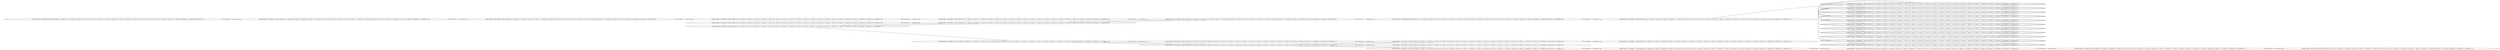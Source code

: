 digraph {
rankdir="LR"
s0[label="(instance index=1, state index=0, atoms={at-robot(loc_5_2), at(box1,loc_4_7), clear(loc_4_5), clear(loc_4_2), clear(loc_6_5), clear(loc_5_7), clear(loc_6_8), clear(loc_3_6), clear(loc_8_5), clear(loc_5_6), clear(loc_4_4), clear(loc_2_3), clear(loc_2_6), clear(loc_8_4), clear(loc_8_7), clear(loc_4_3), clear(loc_5_2), clear(loc_4_6), clear(loc_2_2), clear(loc_2_8), clear(loc_3_7)})"]
s1[label="(instance index=1, state index=1, atoms={at(box1,loc_4_7), clear(loc_4_5), clear(loc_4_2), clear(loc_6_5), clear(loc_5_7), clear(loc_6_8), clear(loc_3_6), clear(loc_8_5), clear(loc_5_6), clear(loc_4_4), clear(loc_2_3), clear(loc_2_6), clear(loc_8_4), clear(loc_8_7), clear(loc_4_3), clear(loc_5_2), clear(loc_4_6), clear(loc_2_2), clear(loc_2_8), clear(loc_3_7), at-robot(loc_4_2)})"]
s2[label="(instance index=1, state index=2, atoms={at(box1,loc_4_7), clear(loc_4_5), clear(loc_4_2), clear(loc_6_5), clear(loc_5_7), clear(loc_6_8), clear(loc_3_6), clear(loc_8_5), clear(loc_5_6), clear(loc_4_4), clear(loc_2_3), clear(loc_2_6), clear(loc_8_4), clear(loc_8_7), clear(loc_4_3), clear(loc_5_2), clear(loc_4_6), clear(loc_2_2), clear(loc_2_8), clear(loc_3_7), at-robot(loc_4_3)})"]
s9[label="(instance index=1, state index=9, atoms={at(box1,loc_4_7), clear(loc_4_5), clear(loc_4_2), clear(loc_6_5), clear(loc_5_7), clear(loc_6_8), clear(loc_3_6), clear(loc_8_5), clear(loc_5_6), clear(loc_4_4), clear(loc_2_3), clear(loc_2_6), clear(loc_8_4), clear(loc_8_7), clear(loc_4_3), clear(loc_5_2), clear(loc_4_6), clear(loc_2_2), clear(loc_2_8), clear(loc_3_7), at-robot(loc_2_6)})"]
s8[label="(instance index=1, state index=8, atoms={at(box1,loc_4_7), clear(loc_4_5), clear(loc_4_2), clear(loc_6_5), clear(loc_5_7), clear(loc_6_8), clear(loc_3_6), clear(loc_8_5), clear(loc_5_6), clear(loc_4_4), clear(loc_2_3), clear(loc_2_6), clear(loc_8_4), clear(loc_8_7), clear(loc_4_3), clear(loc_5_2), clear(loc_4_6), clear(loc_2_2), clear(loc_2_8), clear(loc_3_7), at-robot(loc_3_7)})"]
s3[label="(instance index=1, state index=3, atoms={at(box1,loc_4_7), clear(loc_4_5), clear(loc_4_2), clear(loc_6_5), clear(loc_5_7), clear(loc_6_8), clear(loc_3_6), clear(loc_8_5), clear(loc_5_6), clear(loc_4_4), clear(loc_2_3), clear(loc_2_6), clear(loc_8_4), clear(loc_8_7), clear(loc_4_3), clear(loc_5_2), clear(loc_4_6), clear(loc_2_2), clear(loc_2_8), clear(loc_3_7), at-robot(loc_4_4)})"]
s7[label="(instance index=1, state index=7, atoms={at(box1,loc_4_7), clear(loc_4_5), clear(loc_4_2), clear(loc_6_5), clear(loc_5_7), clear(loc_6_8), clear(loc_3_6), clear(loc_8_5), clear(loc_5_6), clear(loc_4_4), clear(loc_2_3), clear(loc_2_6), clear(loc_8_4), clear(loc_8_7), clear(loc_4_3), clear(loc_5_2), clear(loc_4_6), clear(loc_2_2), clear(loc_2_8), clear(loc_3_7), at-robot(loc_3_6)})"]
s4[label="(instance index=1, state index=4, atoms={at(box1,loc_4_7), clear(loc_4_5), clear(loc_4_2), clear(loc_6_5), clear(loc_5_7), clear(loc_6_8), clear(loc_3_6), clear(loc_8_5), clear(loc_5_6), clear(loc_4_4), clear(loc_2_3), clear(loc_2_6), clear(loc_8_4), clear(loc_8_7), clear(loc_4_3), clear(loc_5_2), clear(loc_4_6), clear(loc_2_2), clear(loc_2_8), clear(loc_3_7), at-robot(loc_4_5)})"]
s10[label="(instance index=1, state index=10, atoms={clear(loc_4_5), clear(loc_4_2), clear(loc_6_5), clear(loc_6_8), clear(loc_3_6), clear(loc_8_5), clear(loc_5_6), clear(loc_4_4), clear(loc_2_3), clear(loc_2_6), clear(loc_8_4), clear(loc_8_7), clear(loc_4_3), clear(loc_5_2), clear(loc_4_6), clear(loc_2_2), clear(loc_2_8), clear(loc_3_7), at-robot(loc_4_7), at(box1,loc_5_7), clear(loc_4_7)})"]
s5[label="(instance index=1, state index=5, atoms={at(box1,loc_4_7), clear(loc_4_5), clear(loc_4_2), clear(loc_6_5), clear(loc_5_7), clear(loc_6_8), clear(loc_3_6), clear(loc_8_5), clear(loc_5_6), clear(loc_4_4), clear(loc_2_3), clear(loc_2_6), clear(loc_8_4), clear(loc_8_7), clear(loc_4_3), clear(loc_5_2), clear(loc_4_6), clear(loc_2_2), clear(loc_2_8), clear(loc_3_7), at-robot(loc_4_6)})"]
s12[label="(instance index=1, state index=12, atoms={clear(loc_4_5), clear(loc_4_2), clear(loc_6_5), clear(loc_6_8), clear(loc_3_6), clear(loc_8_5), clear(loc_5_6), clear(loc_4_4), clear(loc_2_3), clear(loc_2_6), clear(loc_8_4), clear(loc_8_7), clear(loc_4_3), clear(loc_5_2), clear(loc_4_6), clear(loc_2_2), clear(loc_2_8), clear(loc_3_7), at-robot(loc_3_7), at(box1,loc_5_7), clear(loc_4_7)})"]
s11[label="(instance index=1, state index=11, atoms={clear(loc_4_5), clear(loc_4_2), clear(loc_6_5), clear(loc_6_8), clear(loc_3_6), clear(loc_8_5), clear(loc_5_6), clear(loc_4_4), clear(loc_2_3), clear(loc_2_6), clear(loc_8_4), clear(loc_8_7), clear(loc_4_3), clear(loc_5_2), clear(loc_4_6), clear(loc_2_2), clear(loc_2_8), clear(loc_3_7), at-robot(loc_4_6), at(box1,loc_5_7), clear(loc_4_7)})"]
s6[label="(instance index=1, state index=6, atoms={at(box1,loc_4_7), clear(loc_4_5), clear(loc_4_2), clear(loc_6_5), clear(loc_5_7), clear(loc_6_8), clear(loc_3_6), clear(loc_8_5), clear(loc_5_6), clear(loc_4_4), clear(loc_2_3), clear(loc_2_6), clear(loc_8_4), clear(loc_8_7), clear(loc_4_3), clear(loc_5_2), clear(loc_4_6), clear(loc_2_2), clear(loc_2_8), clear(loc_3_7), at-robot(loc_5_6)})"]
s13[label="(instance index=1, state index=13, atoms={clear(loc_4_5), clear(loc_4_2), clear(loc_6_5), clear(loc_6_8), clear(loc_3_6), clear(loc_8_5), clear(loc_5_6), clear(loc_4_4), clear(loc_2_3), clear(loc_2_6), clear(loc_8_4), clear(loc_8_7), clear(loc_4_3), clear(loc_5_2), clear(loc_4_6), clear(loc_2_2), clear(loc_2_8), clear(loc_3_7), at-robot(loc_3_6), at(box1,loc_5_7), clear(loc_4_7)})"]
s15[label="(instance index=1, state index=15, atoms={clear(loc_4_5), clear(loc_4_2), clear(loc_6_5), clear(loc_6_8), clear(loc_3_6), clear(loc_8_5), clear(loc_5_6), clear(loc_4_4), clear(loc_2_3), clear(loc_2_6), clear(loc_8_4), clear(loc_8_7), clear(loc_4_3), clear(loc_5_2), clear(loc_4_6), clear(loc_2_2), clear(loc_2_8), clear(loc_3_7), at-robot(loc_5_6), at(box1,loc_5_7), clear(loc_4_7)})"]
s16[label="(instance index=1, state index=16, atoms={clear(loc_4_5), clear(loc_4_2), clear(loc_6_5), clear(loc_6_8), clear(loc_3_6), clear(loc_8_5), clear(loc_5_6), clear(loc_4_4), clear(loc_2_3), clear(loc_2_6), clear(loc_8_4), clear(loc_8_7), clear(loc_4_3), clear(loc_5_2), clear(loc_4_6), clear(loc_2_2), clear(loc_2_8), clear(loc_3_7), at-robot(loc_4_5), at(box1,loc_5_7), clear(loc_4_7)})"]
s21[label="(instance index=1, state index=21, atoms={at(box1,loc_4_7), clear(loc_4_5), clear(loc_4_2), clear(loc_6_5), clear(loc_5_7), clear(loc_6_8), clear(loc_3_6), clear(loc_8_5), clear(loc_5_6), clear(loc_4_4), clear(loc_2_3), clear(loc_2_6), clear(loc_8_4), clear(loc_8_7), clear(loc_4_3), clear(loc_5_2), clear(loc_4_6), clear(loc_2_2), clear(loc_2_8), clear(loc_3_7), at-robot(loc_5_7)})"]
s14[label="(instance index=1, state index=14, atoms={clear(loc_4_5), clear(loc_4_2), clear(loc_6_5), clear(loc_6_8), clear(loc_3_6), clear(loc_8_5), clear(loc_5_6), clear(loc_4_4), clear(loc_2_3), clear(loc_2_6), clear(loc_8_4), clear(loc_8_7), clear(loc_4_3), clear(loc_5_2), clear(loc_4_6), clear(loc_2_2), clear(loc_2_8), clear(loc_3_7), at-robot(loc_2_6), at(box1,loc_5_7), clear(loc_4_7)})"]
s17[label="(instance index=1, state index=17, atoms={clear(loc_4_5), clear(loc_4_2), clear(loc_6_5), clear(loc_6_8), clear(loc_3_6), clear(loc_8_5), clear(loc_5_6), clear(loc_4_4), clear(loc_2_3), clear(loc_2_6), clear(loc_8_4), clear(loc_8_7), clear(loc_4_3), clear(loc_5_2), clear(loc_4_6), clear(loc_2_2), clear(loc_2_8), clear(loc_3_7), at-robot(loc_4_4), at(box1,loc_5_7), clear(loc_4_7)})"]
s31[peripheries=2,label="(instance index=1, state index=31, atoms={at(box1,loc_3_7), clear(loc_4_5), clear(loc_4_2), clear(loc_6_5), clear(loc_5_7), clear(loc_6_8), clear(loc_3_6), clear(loc_8_5), clear(loc_5_6), clear(loc_4_4), clear(loc_2_3), clear(loc_2_6), clear(loc_8_4), clear(loc_8_7), clear(loc_4_3), clear(loc_5_2), clear(loc_4_6), clear(loc_2_2), clear(loc_2_8), at-robot(loc_4_2), clear(loc_4_7)})"]
s30[peripheries=2,label="(instance index=1, state index=30, atoms={at(box1,loc_3_7), clear(loc_4_5), clear(loc_4_2), clear(loc_6_5), clear(loc_5_7), clear(loc_6_8), clear(loc_3_6), clear(loc_8_5), clear(loc_5_6), clear(loc_4_4), clear(loc_2_3), clear(loc_2_6), clear(loc_8_4), clear(loc_8_7), clear(loc_4_3), clear(loc_5_2), clear(loc_4_6), clear(loc_2_2), clear(loc_2_8), at-robot(loc_4_3), clear(loc_4_7)})"]
s29[peripheries=2,label="(instance index=1, state index=29, atoms={at(box1,loc_3_7), clear(loc_4_5), clear(loc_4_2), clear(loc_6_5), clear(loc_5_7), clear(loc_6_8), clear(loc_3_6), clear(loc_8_5), clear(loc_5_6), clear(loc_4_4), clear(loc_2_3), clear(loc_2_6), clear(loc_8_4), clear(loc_8_7), clear(loc_4_3), clear(loc_5_2), clear(loc_4_6), clear(loc_2_2), clear(loc_2_8), at-robot(loc_4_4), clear(loc_4_7)})"]
s28[peripheries=2,label="(instance index=1, state index=28, atoms={at(box1,loc_3_7), clear(loc_4_5), clear(loc_4_2), clear(loc_6_5), clear(loc_5_7), clear(loc_6_8), clear(loc_3_6), clear(loc_8_5), clear(loc_5_6), clear(loc_4_4), clear(loc_2_3), clear(loc_2_6), clear(loc_8_4), clear(loc_8_7), clear(loc_4_3), clear(loc_5_2), clear(loc_4_6), clear(loc_2_2), clear(loc_2_8), at-robot(loc_2_6), clear(loc_4_7)})"]
s27[peripheries=2,label="(instance index=1, state index=27, atoms={at(box1,loc_3_7), clear(loc_4_5), clear(loc_4_2), clear(loc_6_5), clear(loc_5_7), clear(loc_6_8), clear(loc_3_6), clear(loc_8_5), clear(loc_5_6), clear(loc_4_4), clear(loc_2_3), clear(loc_2_6), clear(loc_8_4), clear(loc_8_7), clear(loc_4_3), clear(loc_5_2), clear(loc_4_6), clear(loc_2_2), clear(loc_2_8), at-robot(loc_3_6), clear(loc_4_7)})"]
s26[peripheries=2,label="(instance index=1, state index=26, atoms={at(box1,loc_3_7), clear(loc_4_5), clear(loc_4_2), clear(loc_6_5), clear(loc_5_7), clear(loc_6_8), clear(loc_3_6), clear(loc_8_5), clear(loc_5_6), clear(loc_4_4), clear(loc_2_3), clear(loc_2_6), clear(loc_8_4), clear(loc_8_7), clear(loc_4_3), clear(loc_5_2), clear(loc_4_6), clear(loc_2_2), clear(loc_2_8), at-robot(loc_4_5), clear(loc_4_7)})"]
s25[peripheries=2,label="(instance index=1, state index=25, atoms={at(box1,loc_3_7), clear(loc_4_5), clear(loc_4_2), clear(loc_6_5), clear(loc_5_7), clear(loc_6_8), clear(loc_3_6), clear(loc_8_5), clear(loc_5_6), clear(loc_4_4), clear(loc_2_3), clear(loc_2_6), clear(loc_8_4), clear(loc_8_7), clear(loc_4_3), clear(loc_5_2), clear(loc_4_6), clear(loc_2_2), clear(loc_2_8), at-robot(loc_5_6), clear(loc_4_7)})"]
s24[peripheries=2,label="(instance index=1, state index=24, atoms={at(box1,loc_3_7), clear(loc_4_5), clear(loc_4_2), clear(loc_6_5), clear(loc_5_7), clear(loc_6_8), clear(loc_3_6), clear(loc_8_5), clear(loc_5_6), clear(loc_4_4), clear(loc_2_3), clear(loc_2_6), clear(loc_8_4), clear(loc_8_7), clear(loc_4_3), clear(loc_5_2), clear(loc_4_6), clear(loc_2_2), clear(loc_2_8), at-robot(loc_4_6), clear(loc_4_7)})"]
s23[peripheries=2,label="(instance index=1, state index=23, atoms={at(box1,loc_3_7), clear(loc_4_5), clear(loc_4_2), clear(loc_6_5), clear(loc_5_7), clear(loc_6_8), clear(loc_3_6), clear(loc_8_5), clear(loc_5_6), clear(loc_4_4), clear(loc_2_3), clear(loc_2_6), clear(loc_8_4), clear(loc_8_7), clear(loc_4_3), clear(loc_5_2), clear(loc_4_6), clear(loc_2_2), clear(loc_2_8), at-robot(loc_5_7), clear(loc_4_7)})"]
s22[peripheries=2,label="(instance index=1, state index=22, atoms={at(box1,loc_3_7), clear(loc_4_5), clear(loc_4_2), clear(loc_6_5), clear(loc_5_7), clear(loc_6_8), clear(loc_3_6), clear(loc_8_5), clear(loc_5_6), clear(loc_4_4), clear(loc_2_3), clear(loc_2_6), clear(loc_8_4), clear(loc_8_7), clear(loc_4_3), clear(loc_5_2), clear(loc_4_6), clear(loc_2_2), clear(loc_2_8), at-robot(loc_4_7), clear(loc_4_7)})"]
s32[peripheries=2,label="(instance index=1, state index=32, atoms={at(box1,loc_3_7), at-robot(loc_5_2), clear(loc_4_5), clear(loc_4_2), clear(loc_6_5), clear(loc_5_7), clear(loc_6_8), clear(loc_3_6), clear(loc_8_5), clear(loc_5_6), clear(loc_4_4), clear(loc_2_3), clear(loc_2_6), clear(loc_8_4), clear(loc_8_7), clear(loc_4_3), clear(loc_5_2), clear(loc_4_6), clear(loc_2_2), clear(loc_2_8), clear(loc_4_7)})"]
s18[label="(instance index=1, state index=18, atoms={clear(loc_4_5), clear(loc_4_2), clear(loc_6_5), clear(loc_6_8), clear(loc_3_6), clear(loc_8_5), clear(loc_5_6), clear(loc_4_4), clear(loc_2_3), clear(loc_2_6), clear(loc_8_4), clear(loc_8_7), clear(loc_4_3), clear(loc_5_2), clear(loc_4_6), clear(loc_2_2), clear(loc_2_8), clear(loc_3_7), at-robot(loc_4_3), at(box1,loc_5_7), clear(loc_4_7)})"]
s19[label="(instance index=1, state index=19, atoms={clear(loc_4_5), clear(loc_4_2), clear(loc_6_5), clear(loc_6_8), clear(loc_3_6), clear(loc_8_5), clear(loc_5_6), clear(loc_4_4), clear(loc_2_3), clear(loc_2_6), clear(loc_8_4), clear(loc_8_7), clear(loc_4_3), clear(loc_5_2), clear(loc_4_6), clear(loc_2_2), clear(loc_2_8), clear(loc_3_7), at-robot(loc_4_2), at(box1,loc_5_7), clear(loc_4_7)})"]
s20[label="(instance index=1, state index=20, atoms={at-robot(loc_5_2), clear(loc_4_5), clear(loc_4_2), clear(loc_6_5), clear(loc_6_8), clear(loc_3_6), clear(loc_8_5), clear(loc_5_6), clear(loc_4_4), clear(loc_2_3), clear(loc_2_6), clear(loc_8_4), clear(loc_8_7), clear(loc_4_3), clear(loc_5_2), clear(loc_4_6), clear(loc_2_2), clear(loc_2_8), clear(loc_3_7), at(box1,loc_5_7), clear(loc_4_7)})"]
Dangling [ label = "", style = invis ]
{ rank = same; Dangling }
Dangling -> s0
{ rank = same; s0}
{ rank = same; s1}
{ rank = same; s2}
{ rank = same; s9,s8,s3}
{ rank = same; s7,s4,s10}
{ rank = same; s5,s12,s11}
{ rank = same; s6,s13,s15,s16}
{ rank = same; s21,s14,s17}
{ rank = same; s31,s30,s29,s28,s27,s26,s25,s24,s23,s22,s32,s18}
{ rank = same; s19}
{ rank = same; s20}
{
s0->s1
}
{
s1->s2
s1->s0
}
{
s2->s3
s2->s1
}
{
s9->s7
s8->s7
s8->s10
s3->s4
s3->s2
}
{
s7->s9
s7->s5
s7->s8
s4->s5
s4->s3
s10->s12
s10->s11
}
{
s5->s6
s5->s7
s5->s4
s12->s13
s12->s10
s11->s13
s11->s15
s11->s10
s11->s16
}
{
s6->s21
s6->s5
s13->s12
s13->s14
s13->s11
s15->s11
s16->s11
s16->s17
}
{
s21->s22
s21->s6
s14->s13
s17->s18
s17->s16
}
{
s31->s30
s31->s32
s30->s31
s30->s29
s29->s30
s29->s26
s28->s27
s27->s28
s27->s24
s26->s29
s26->s24
s25->s23
s25->s24
s24->s22
s24->s27
s24->s26
s24->s25
s23->s22
s23->s25
s22->s23
s22->s24
s32->s31
s18->s19
s18->s17
}
{
s19->s20
s19->s18
}
{
s20->s19
}
}
